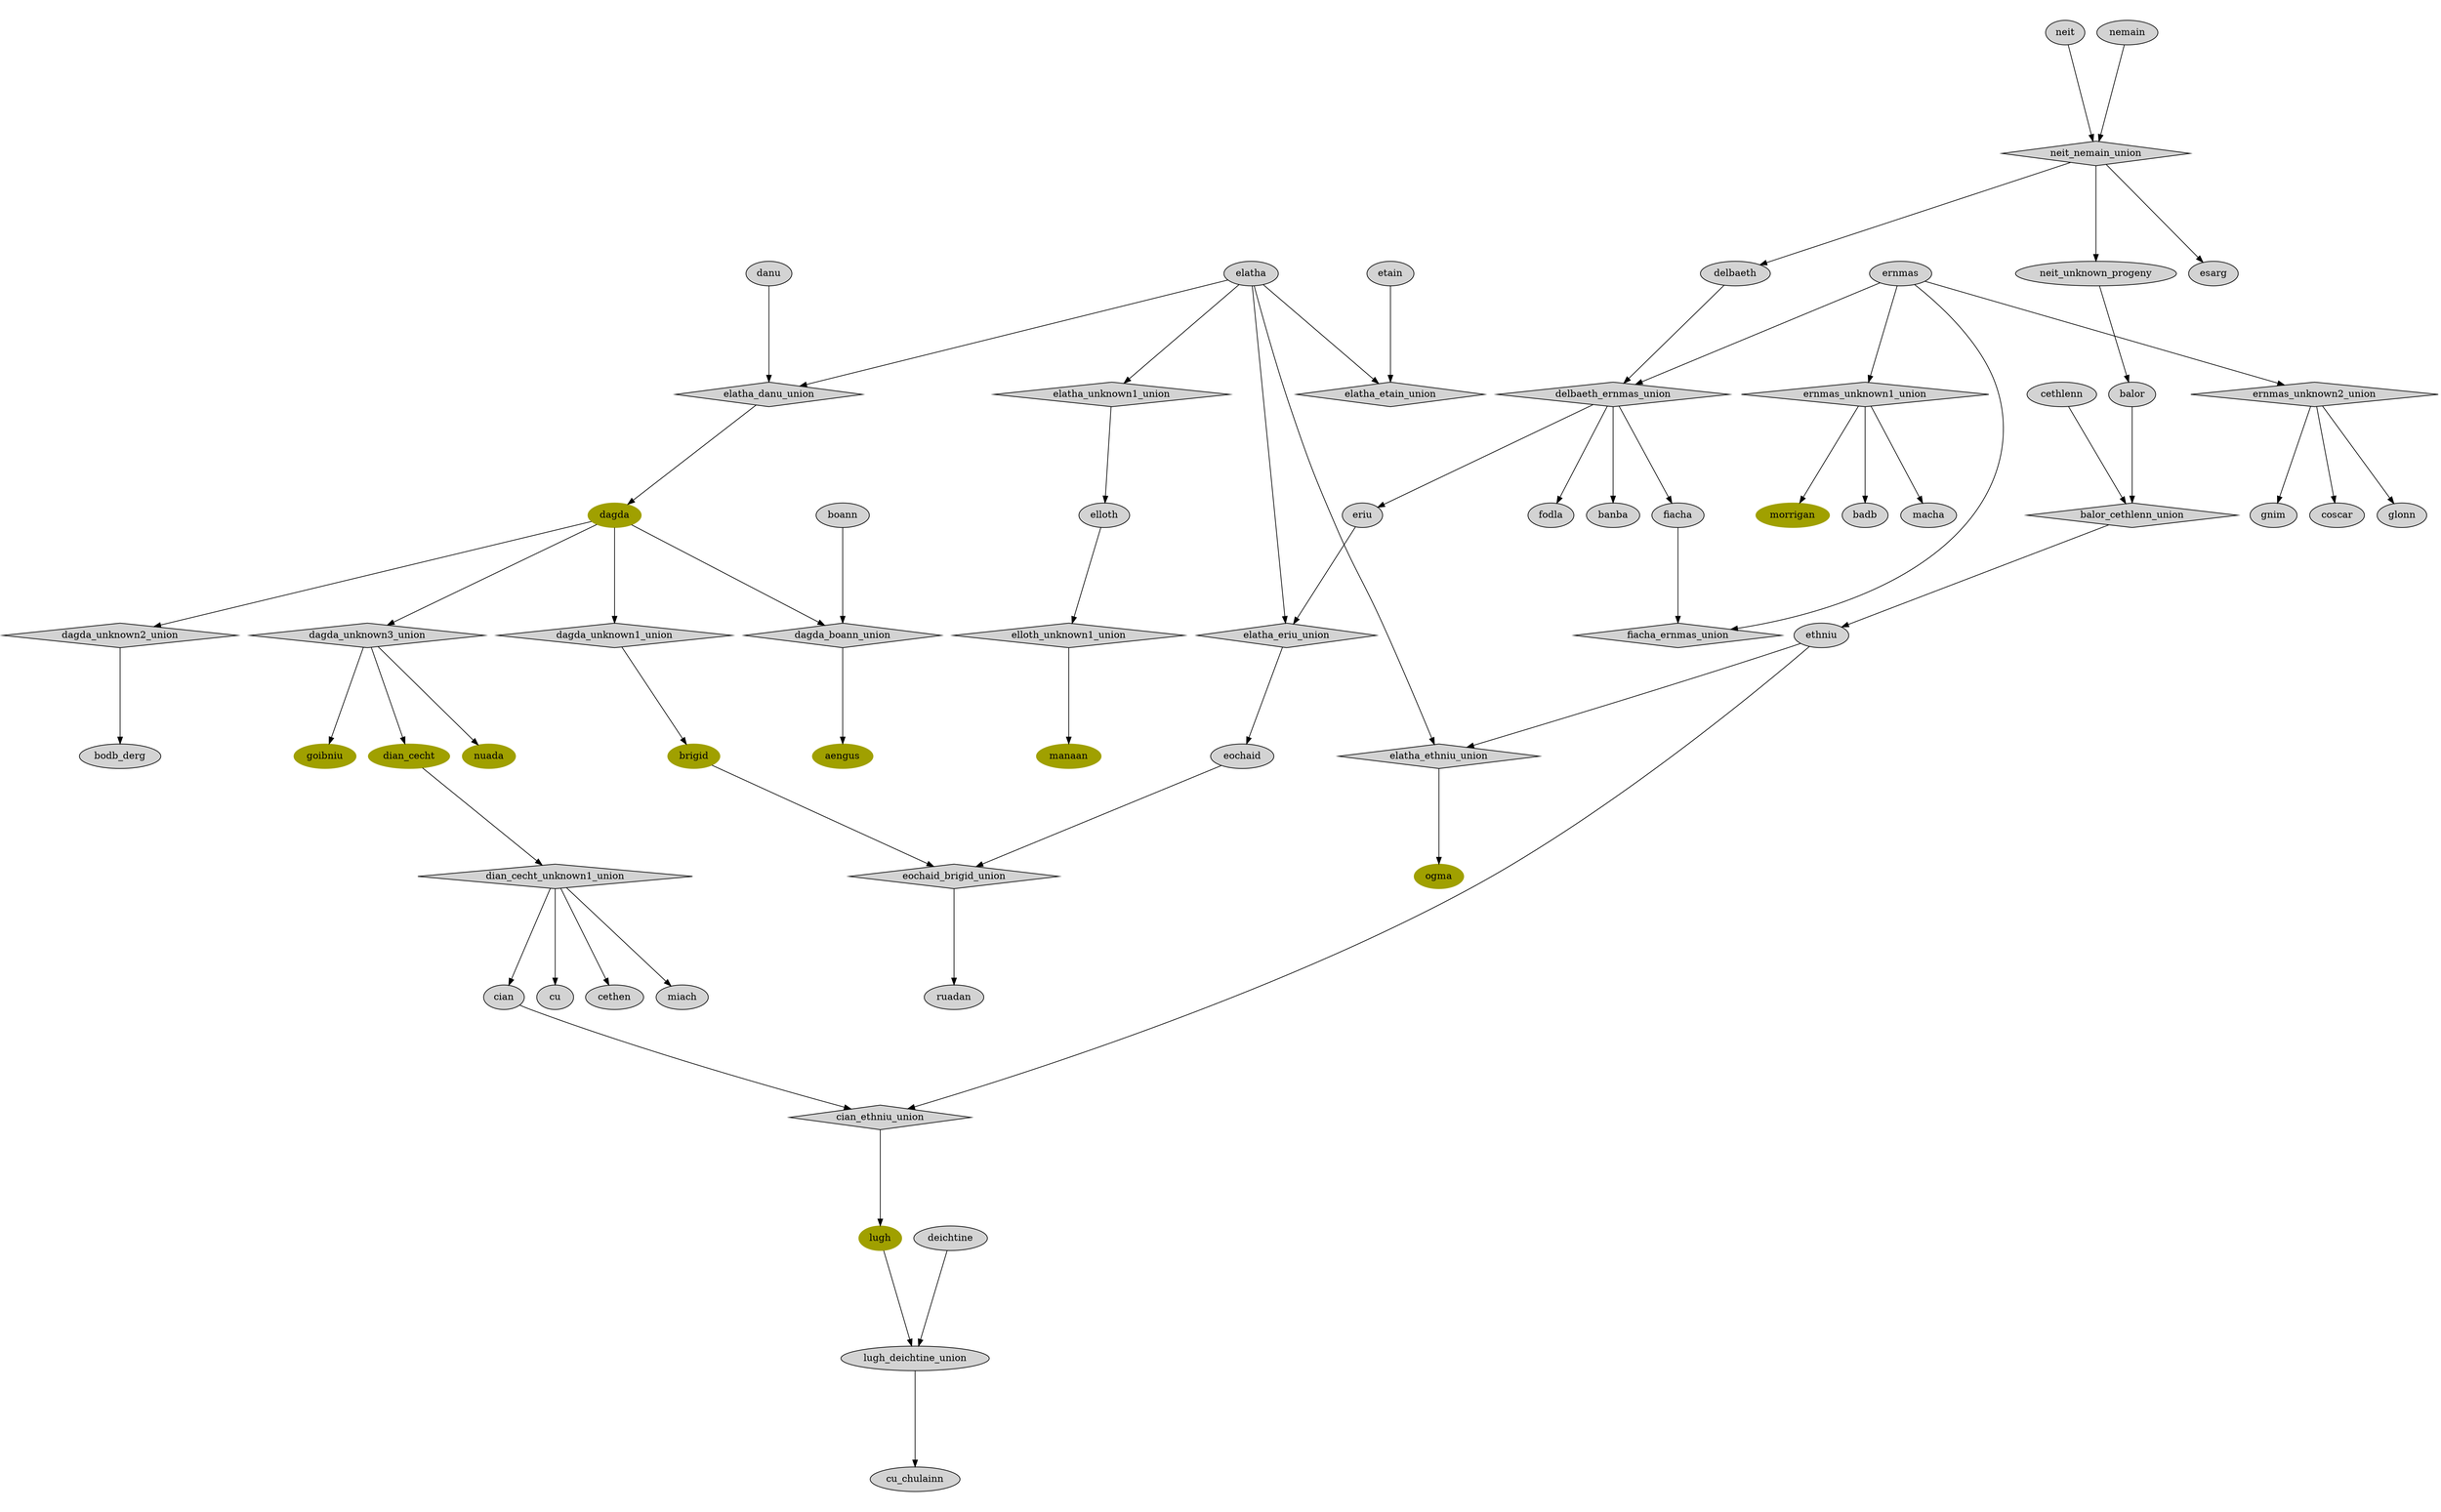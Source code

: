 digraph irish {
  ratio=0.619;
  node [style=filled];

  neit;
  nemain;

  neit_nemain_union[shape=diamond];
  delbaeth;
  esarg;
  neit_unknown_progeny;
  neit -> neit_nemain_union;
  nemain -> neit_nemain_union;
  neit_nemain_union -> delbaeth;
  neit_nemain_union -> esarg;
  neit_nemain_union -> neit_unknown_progeny;

  neit_unknown_progeny -> balor;

  balor;
  cethlenn;

  balor_cethlenn_union [shape=diamond];
  ethniu;
  balor -> balor_cethlenn_union;
  cethlenn -> balor_cethlenn_union;
  balor_cethlenn_union -> ethniu;

  elatha;
  danu;
  ethniu;
  eriu;
  etain;

  elatha_danu_union [shape=diamond];
  dagda [color="#a0a000"];
  elatha -> elatha_danu_union;
  danu -> elatha_danu_union;
  elatha_danu_union -> dagda;

  elatha_ethniu_union [shape=diamond];
  ogma [color="#a0a000"];
  elatha -> elatha_ethniu_union;
  ethniu -> elatha_ethniu_union;
  elatha_ethniu_union -> ogma;

  elatha_eriu_union [shape=diamond];
  eochaid;
  elatha -> elatha_eriu_union;
  eriu -> elatha_eriu_union;
  elatha_eriu_union -> eochaid;

  elatha_etain_union [shape=diamond];
  elatha -> elatha_etain_union;
  etain -> elatha_etain_union;

  elatha_unknown1_union [shape=diamond];
  elloth;
  elatha -> elatha_unknown1_union;
  elatha_unknown1_union -> elloth;

  elloth_unknown1_union [shape=diamond];
  manaan [color="#a0a000"];
  elloth -> elloth_unknown1_union;
  elloth_unknown1_union -> manaan;

  cian;

  cian_ethniu_union [shape=diamond];
  lugh [color="#a0a000"];
  cian -> cian_ethniu_union;
  ethniu -> cian_ethniu_union;
  cian_ethniu_union -> lugh;

  boann;

  dagda_boann_union [shape=diamond];
  aengus [color="#a0a000"];
  dagda -> dagda_boann_union;
  boann -> dagda_boann_union;
  dagda_boann_union -> aengus;

  dagda_unknown1_union [shape=diamond];
  brigid [color="#a0a000"];
  dagda -> dagda_unknown1_union;
  dagda_unknown1_union -> brigid;

  ernmas;

  delbaeth_ernmas_union [shape=diamond];
  fiacha;
  fodla;
  banba;
  eriu;
  delbaeth -> delbaeth_ernmas_union;
  ernmas -> delbaeth_ernmas_union;
  delbaeth_ernmas_union -> fiacha;
  delbaeth_ernmas_union -> fodla;
  delbaeth_ernmas_union -> banba;
  delbaeth_ernmas_union -> eriu;

  fiacha_ernmas_union [shape=diamond];
  fiacha -> fiacha_ernmas_union;
  ernmas -> fiacha_ernmas_union;

  ernmas_unknown1_union [shape=diamond];
  morrigan  [color="#a0a000"];
  badb;
  macha;
  ernmas -> ernmas_unknown1_union;
  ernmas_unknown1_union -> morrigan;
  ernmas_unknown1_union -> badb;
  ernmas_unknown1_union -> macha;

  ernmas_unknown2_union [shape=diamond];
  ernmas -> ernmas_unknown2_union;
  ernmas_unknown2_union -> glonn;
  ernmas_unknown2_union -> gnim;
  ernmas_unknown2_union -> coscar;

  eochaid_brigid_union [shape=diamond];
  ruadan;
  eochaid -> eochaid_brigid_union;
  brigid -> eochaid_brigid_union;
  eochaid_brigid_union -> ruadan;


  dagda_unknown2_union [shape=diamond];
  bodb_derg;
  dagda -> dagda_unknown2_union;
  dagda_unknown2_union -> bodb_derg;



  dagda_unknown3_union [shape=diamond];
  dian_cecht [color="#a0a000"];
  nuada [color="#a0a000"];
  goibniu [color="#a0a000"];
  dagda -> dagda_unknown3_union;
  dagda_unknown3_union -> dian_cecht;
  dagda_unknown3_union -> nuada;
  dagda_unknown3_union -> goibniu;

  dian_cecht_unknown1_union [shape=diamond];
  cu;
  cethen;
  cian;
  miach;
  dian_cecht -> dian_cecht_unknown1_union;
  dian_cecht_unknown1_union -> cu;
  dian_cecht_unknown1_union -> cethen;
  dian_cecht_unknown1_union -> cian;
  dian_cecht_unknown1_union -> miach;

  deichtine;

  lugh_deichtine_union;
  cu_chulainn;
  lugh -> lugh_deichtine_union;
  deichtine -> lugh_deichtine_union;
  lugh_deichtine_union -> cu_chulainn;

}
